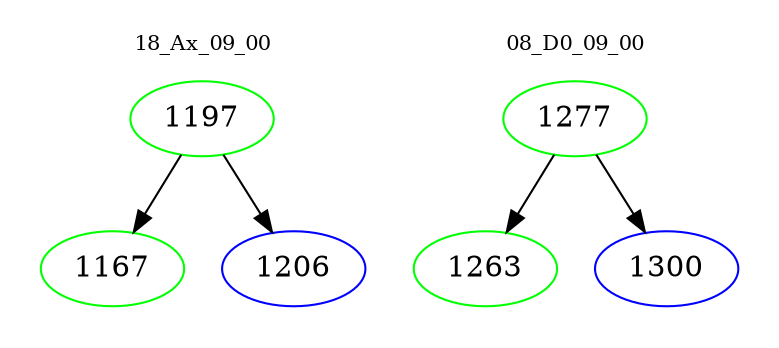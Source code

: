 digraph{
subgraph cluster_0 {
color = white
label = "18_Ax_09_00";
fontsize=10;
T0_1197 [label="1197", color="green"]
T0_1197 -> T0_1167 [color="black"]
T0_1167 [label="1167", color="green"]
T0_1197 -> T0_1206 [color="black"]
T0_1206 [label="1206", color="blue"]
}
subgraph cluster_1 {
color = white
label = "08_D0_09_00";
fontsize=10;
T1_1277 [label="1277", color="green"]
T1_1277 -> T1_1263 [color="black"]
T1_1263 [label="1263", color="green"]
T1_1277 -> T1_1300 [color="black"]
T1_1300 [label="1300", color="blue"]
}
}
